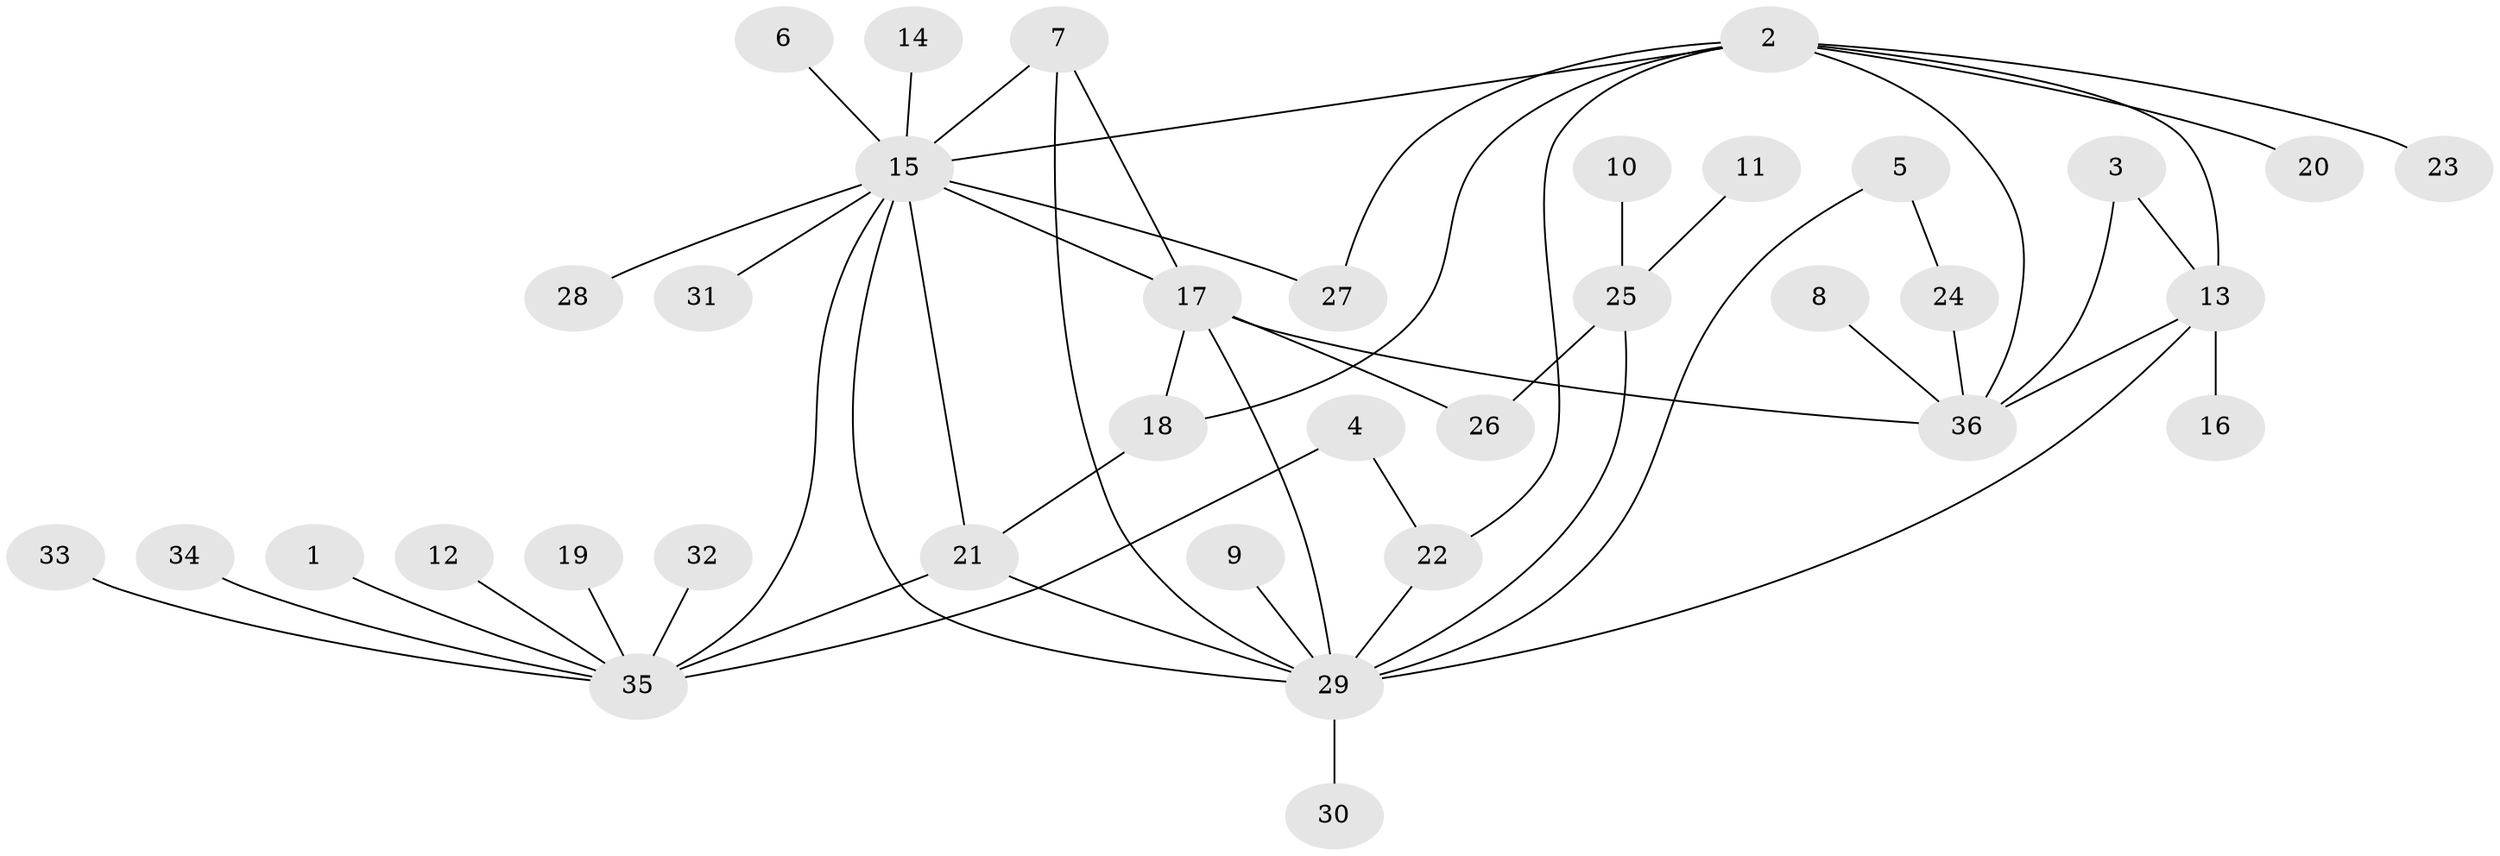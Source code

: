 // original degree distribution, {12: 0.01694915254237288, 11: 0.03389830508474576, 3: 0.15254237288135594, 1: 0.4067796610169492, 6: 0.01694915254237288, 4: 0.05084745762711865, 7: 0.01694915254237288, 2: 0.2711864406779661, 5: 0.03389830508474576}
// Generated by graph-tools (version 1.1) at 2025/36/03/04/25 23:36:52]
// undirected, 36 vertices, 51 edges
graph export_dot {
  node [color=gray90,style=filled];
  1;
  2;
  3;
  4;
  5;
  6;
  7;
  8;
  9;
  10;
  11;
  12;
  13;
  14;
  15;
  16;
  17;
  18;
  19;
  20;
  21;
  22;
  23;
  24;
  25;
  26;
  27;
  28;
  29;
  30;
  31;
  32;
  33;
  34;
  35;
  36;
  1 -- 35 [weight=1.0];
  2 -- 13 [weight=1.0];
  2 -- 15 [weight=1.0];
  2 -- 18 [weight=1.0];
  2 -- 20 [weight=1.0];
  2 -- 22 [weight=1.0];
  2 -- 23 [weight=1.0];
  2 -- 27 [weight=1.0];
  2 -- 36 [weight=1.0];
  3 -- 13 [weight=1.0];
  3 -- 36 [weight=1.0];
  4 -- 22 [weight=2.0];
  4 -- 35 [weight=1.0];
  5 -- 24 [weight=1.0];
  5 -- 29 [weight=1.0];
  6 -- 15 [weight=1.0];
  7 -- 15 [weight=1.0];
  7 -- 17 [weight=1.0];
  7 -- 29 [weight=1.0];
  8 -- 36 [weight=1.0];
  9 -- 29 [weight=1.0];
  10 -- 25 [weight=1.0];
  11 -- 25 [weight=1.0];
  12 -- 35 [weight=1.0];
  13 -- 16 [weight=1.0];
  13 -- 29 [weight=1.0];
  13 -- 36 [weight=1.0];
  14 -- 15 [weight=1.0];
  15 -- 17 [weight=1.0];
  15 -- 21 [weight=1.0];
  15 -- 27 [weight=1.0];
  15 -- 28 [weight=1.0];
  15 -- 29 [weight=1.0];
  15 -- 31 [weight=1.0];
  15 -- 35 [weight=2.0];
  17 -- 18 [weight=1.0];
  17 -- 26 [weight=1.0];
  17 -- 29 [weight=1.0];
  17 -- 36 [weight=1.0];
  18 -- 21 [weight=1.0];
  19 -- 35 [weight=1.0];
  21 -- 29 [weight=1.0];
  21 -- 35 [weight=1.0];
  22 -- 29 [weight=1.0];
  24 -- 36 [weight=1.0];
  25 -- 26 [weight=1.0];
  25 -- 29 [weight=1.0];
  29 -- 30 [weight=1.0];
  32 -- 35 [weight=1.0];
  33 -- 35 [weight=1.0];
  34 -- 35 [weight=1.0];
}
